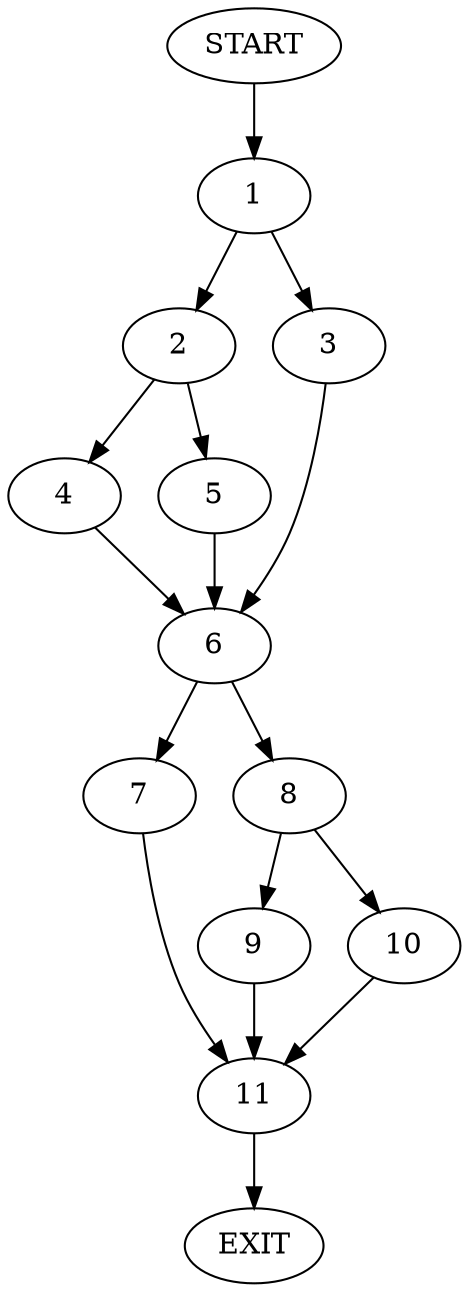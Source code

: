 digraph {
0 [label="START"]
12 [label="EXIT"]
0 -> 1
1 -> 2
1 -> 3
2 -> 4
2 -> 5
3 -> 6
5 -> 6
4 -> 6
6 -> 7
6 -> 8
8 -> 9
8 -> 10
7 -> 11
10 -> 11
9 -> 11
11 -> 12
}
